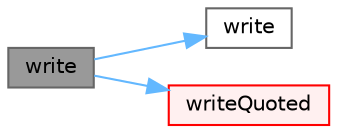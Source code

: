 digraph "write"
{
 // LATEX_PDF_SIZE
  bgcolor="transparent";
  edge [fontname=Helvetica,fontsize=10,labelfontname=Helvetica,labelfontsize=10];
  node [fontname=Helvetica,fontsize=10,shape=box,height=0.2,width=0.4];
  rankdir="LR";
  Node1 [id="Node000001",label="write",height=0.2,width=0.4,color="gray40", fillcolor="grey60", style="filled", fontcolor="black",tooltip=" "];
  Node1 -> Node2 [id="edge1_Node000001_Node000002",color="steelblue1",style="solid",tooltip=" "];
  Node2 [id="Node000002",label="write",height=0.2,width=0.4,color="grey40", fillcolor="white", style="filled",URL="$output_8H.html#ac5370a3f202de84040d5e2d2c7b3a0bd",tooltip=" "];
  Node1 -> Node3 [id="edge2_Node000001_Node000003",color="steelblue1",style="solid",tooltip=" "];
  Node3 [id="Node000003",label="writeQuoted",height=0.2,width=0.4,color="red", fillcolor="#FFF0F0", style="filled",URL="$classFoam_1_1OSstream.html#adc721038eaae1dd05d13ca7c3d1017d3",tooltip=" "];
}

